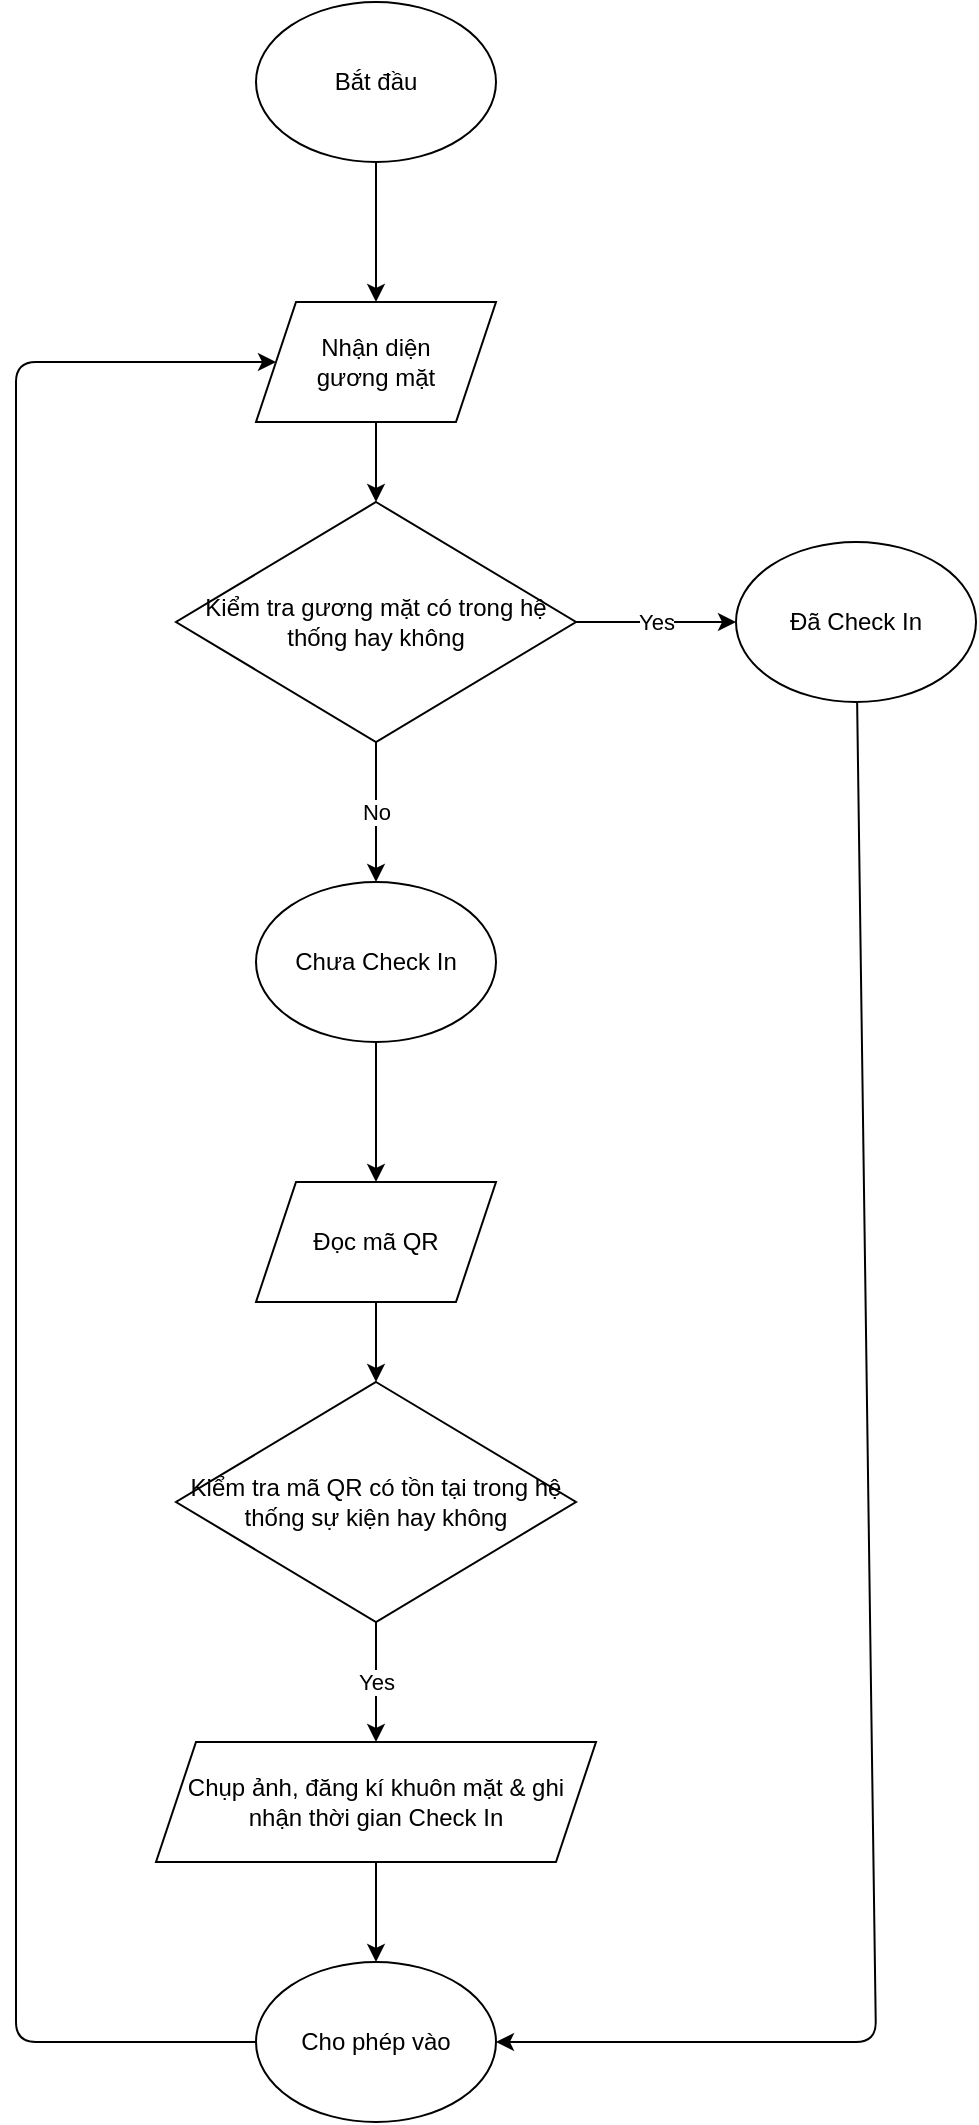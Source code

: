 <mxfile>
    <diagram id="itiD2hfHHhNhmWQRj2IS" name="Page-1">
        <mxGraphModel dx="1060" dy="539" grid="1" gridSize="10" guides="1" tooltips="1" connect="1" arrows="1" fold="1" page="1" pageScale="1" pageWidth="850" pageHeight="1100" background="#ffffff" math="0" shadow="0">
            <root>
                <mxCell id="0"/>
                <mxCell id="1" parent="0"/>
                <mxCell id="10" style="edgeStyle=none;html=1;entryX=0.5;entryY=0;entryDx=0;entryDy=0;" parent="1" source="2" target="9" edge="1">
                    <mxGeometry relative="1" as="geometry"/>
                </mxCell>
                <mxCell id="2" value="Bắt đầu" style="ellipse;whiteSpace=wrap;html=1;" parent="1" vertex="1">
                    <mxGeometry x="305" y="20" width="120" height="80" as="geometry"/>
                </mxCell>
                <mxCell id="6" value="No" style="edgeStyle=none;html=1;entryX=0.5;entryY=0;entryDx=0;entryDy=0;" parent="1" source="3" target="5" edge="1">
                    <mxGeometry relative="1" as="geometry"/>
                </mxCell>
                <mxCell id="20" value="Yes" style="edgeStyle=none;html=1;exitX=1;exitY=0.5;exitDx=0;exitDy=0;entryX=0;entryY=0.5;entryDx=0;entryDy=0;" parent="1" source="3" target="19" edge="1">
                    <mxGeometry relative="1" as="geometry"/>
                </mxCell>
                <mxCell id="3" value="Kiểm tra gương mặt có trong hệ thống hay không" style="rhombus;whiteSpace=wrap;html=1;" parent="1" vertex="1">
                    <mxGeometry x="265" y="270" width="200" height="120" as="geometry"/>
                </mxCell>
                <mxCell id="8" style="edgeStyle=none;html=1;entryX=0.5;entryY=0;entryDx=0;entryDy=0;" parent="1" source="5" target="7" edge="1">
                    <mxGeometry relative="1" as="geometry"/>
                </mxCell>
                <mxCell id="5" value="Chưa Check In" style="ellipse;whiteSpace=wrap;html=1;" parent="1" vertex="1">
                    <mxGeometry x="305" y="460" width="120" height="80" as="geometry"/>
                </mxCell>
                <mxCell id="13" style="edgeStyle=none;html=1;entryX=0.5;entryY=0;entryDx=0;entryDy=0;" parent="1" source="7" target="12" edge="1">
                    <mxGeometry relative="1" as="geometry"/>
                </mxCell>
                <mxCell id="7" value="Đọc mã QR" style="shape=parallelogram;perimeter=parallelogramPerimeter;whiteSpace=wrap;html=1;fixedSize=1;" parent="1" vertex="1">
                    <mxGeometry x="305" y="610" width="120" height="60" as="geometry"/>
                </mxCell>
                <mxCell id="11" style="edgeStyle=none;html=1;" parent="1" source="9" target="3" edge="1">
                    <mxGeometry relative="1" as="geometry"/>
                </mxCell>
                <mxCell id="9" value="Nhận diện&lt;br&gt;gương mặt" style="shape=parallelogram;perimeter=parallelogramPerimeter;whiteSpace=wrap;html=1;fixedSize=1;" parent="1" vertex="1">
                    <mxGeometry x="305" y="170" width="120" height="60" as="geometry"/>
                </mxCell>
                <mxCell id="15" value="Yes" style="edgeStyle=none;html=1;exitX=0.5;exitY=1;exitDx=0;exitDy=0;entryX=0.5;entryY=0;entryDx=0;entryDy=0;" parent="1" source="12" target="14" edge="1">
                    <mxGeometry relative="1" as="geometry"/>
                </mxCell>
                <mxCell id="12" value="Kiểm tra mã QR có tồn tại trong hệ thống sự kiện hay không" style="rhombus;whiteSpace=wrap;html=1;" parent="1" vertex="1">
                    <mxGeometry x="265" y="710" width="200" height="120" as="geometry"/>
                </mxCell>
                <mxCell id="18" style="edgeStyle=none;html=1;exitX=0.5;exitY=1;exitDx=0;exitDy=0;entryX=0.5;entryY=0;entryDx=0;entryDy=0;" parent="1" source="14" target="16" edge="1">
                    <mxGeometry relative="1" as="geometry"/>
                </mxCell>
                <mxCell id="14" value="Chụp ảnh, đăng kí khuôn mặt &amp;amp; ghi nhận thời gian Check In" style="shape=parallelogram;perimeter=parallelogramPerimeter;whiteSpace=wrap;html=1;fixedSize=1;" parent="1" vertex="1">
                    <mxGeometry x="255" y="890" width="220" height="60" as="geometry"/>
                </mxCell>
                <mxCell id="17" style="edgeStyle=none;html=1;entryX=0;entryY=0.5;entryDx=0;entryDy=0;" parent="1" source="16" target="9" edge="1">
                    <mxGeometry relative="1" as="geometry">
                        <mxPoint x="185" y="60" as="targetPoint"/>
                        <Array as="points">
                            <mxPoint x="185" y="1040"/>
                            <mxPoint x="185" y="200"/>
                        </Array>
                    </mxGeometry>
                </mxCell>
                <mxCell id="16" value="Cho phép vào" style="ellipse;whiteSpace=wrap;html=1;" parent="1" vertex="1">
                    <mxGeometry x="305" y="1000" width="120" height="80" as="geometry"/>
                </mxCell>
                <mxCell id="21" style="edgeStyle=none;html=1;entryX=1;entryY=0.5;entryDx=0;entryDy=0;" parent="1" source="19" target="16" edge="1">
                    <mxGeometry relative="1" as="geometry">
                        <Array as="points">
                            <mxPoint x="615" y="1040"/>
                        </Array>
                    </mxGeometry>
                </mxCell>
                <mxCell id="19" value="Đã Check In" style="ellipse;whiteSpace=wrap;html=1;" parent="1" vertex="1">
                    <mxGeometry x="545" y="290" width="120" height="80" as="geometry"/>
                </mxCell>
            </root>
        </mxGraphModel>
    </diagram>
</mxfile>